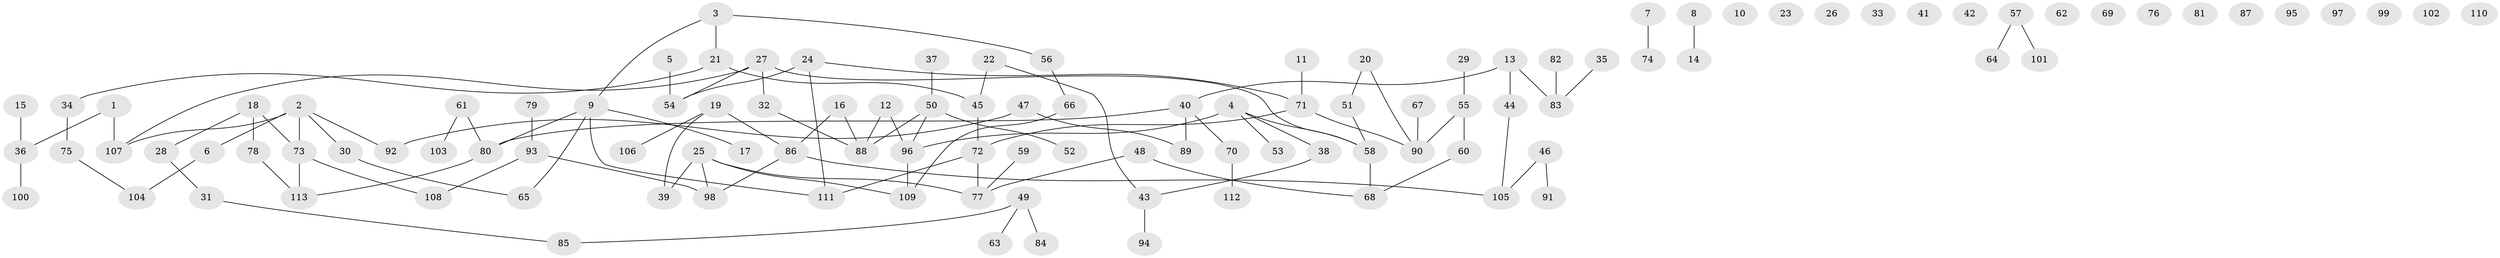 // Generated by graph-tools (version 1.1) at 2025/00/03/09/25 03:00:44]
// undirected, 113 vertices, 112 edges
graph export_dot {
graph [start="1"]
  node [color=gray90,style=filled];
  1;
  2;
  3;
  4;
  5;
  6;
  7;
  8;
  9;
  10;
  11;
  12;
  13;
  14;
  15;
  16;
  17;
  18;
  19;
  20;
  21;
  22;
  23;
  24;
  25;
  26;
  27;
  28;
  29;
  30;
  31;
  32;
  33;
  34;
  35;
  36;
  37;
  38;
  39;
  40;
  41;
  42;
  43;
  44;
  45;
  46;
  47;
  48;
  49;
  50;
  51;
  52;
  53;
  54;
  55;
  56;
  57;
  58;
  59;
  60;
  61;
  62;
  63;
  64;
  65;
  66;
  67;
  68;
  69;
  70;
  71;
  72;
  73;
  74;
  75;
  76;
  77;
  78;
  79;
  80;
  81;
  82;
  83;
  84;
  85;
  86;
  87;
  88;
  89;
  90;
  91;
  92;
  93;
  94;
  95;
  96;
  97;
  98;
  99;
  100;
  101;
  102;
  103;
  104;
  105;
  106;
  107;
  108;
  109;
  110;
  111;
  112;
  113;
  1 -- 36;
  1 -- 107;
  2 -- 6;
  2 -- 30;
  2 -- 73;
  2 -- 92;
  2 -- 107;
  3 -- 9;
  3 -- 21;
  3 -- 56;
  4 -- 38;
  4 -- 53;
  4 -- 58;
  4 -- 96;
  5 -- 54;
  6 -- 104;
  7 -- 74;
  8 -- 14;
  9 -- 17;
  9 -- 65;
  9 -- 80;
  9 -- 111;
  11 -- 71;
  12 -- 88;
  12 -- 96;
  13 -- 40;
  13 -- 44;
  13 -- 83;
  15 -- 36;
  16 -- 86;
  16 -- 88;
  18 -- 28;
  18 -- 73;
  18 -- 78;
  19 -- 39;
  19 -- 86;
  19 -- 106;
  20 -- 51;
  20 -- 90;
  21 -- 34;
  21 -- 45;
  22 -- 43;
  22 -- 45;
  24 -- 54;
  24 -- 71;
  24 -- 111;
  25 -- 39;
  25 -- 77;
  25 -- 98;
  25 -- 109;
  27 -- 32;
  27 -- 54;
  27 -- 58;
  27 -- 107;
  28 -- 31;
  29 -- 55;
  30 -- 65;
  31 -- 85;
  32 -- 88;
  34 -- 75;
  35 -- 83;
  36 -- 100;
  37 -- 50;
  38 -- 43;
  40 -- 70;
  40 -- 80;
  40 -- 89;
  43 -- 94;
  44 -- 105;
  45 -- 72;
  46 -- 91;
  46 -- 105;
  47 -- 89;
  47 -- 92;
  48 -- 68;
  48 -- 77;
  49 -- 63;
  49 -- 84;
  49 -- 85;
  50 -- 52;
  50 -- 88;
  50 -- 96;
  51 -- 58;
  55 -- 60;
  55 -- 90;
  56 -- 66;
  57 -- 64;
  57 -- 101;
  58 -- 68;
  59 -- 77;
  60 -- 68;
  61 -- 80;
  61 -- 103;
  66 -- 109;
  67 -- 90;
  70 -- 112;
  71 -- 72;
  71 -- 90;
  72 -- 77;
  72 -- 111;
  73 -- 108;
  73 -- 113;
  75 -- 104;
  78 -- 113;
  79 -- 93;
  80 -- 113;
  82 -- 83;
  86 -- 98;
  86 -- 105;
  93 -- 98;
  93 -- 108;
  96 -- 109;
}
